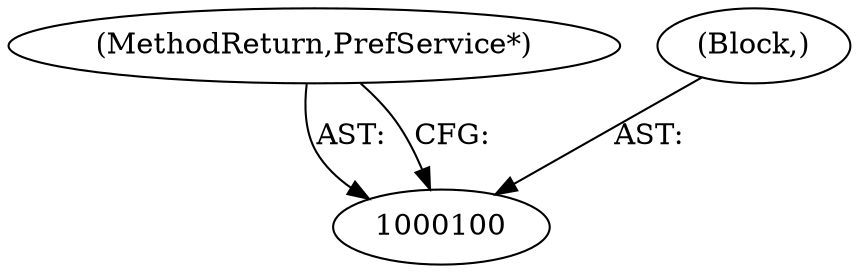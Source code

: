 digraph "0_Chrome_c995d4fe5e96f4d6d4a88b7867279b08e72d2579_3" {
"1000102" [label="(MethodReturn,PrefService*)"];
"1000101" [label="(Block,)"];
"1000102" -> "1000100"  [label="AST: "];
"1000102" -> "1000100"  [label="CFG: "];
"1000101" -> "1000100"  [label="AST: "];
}
